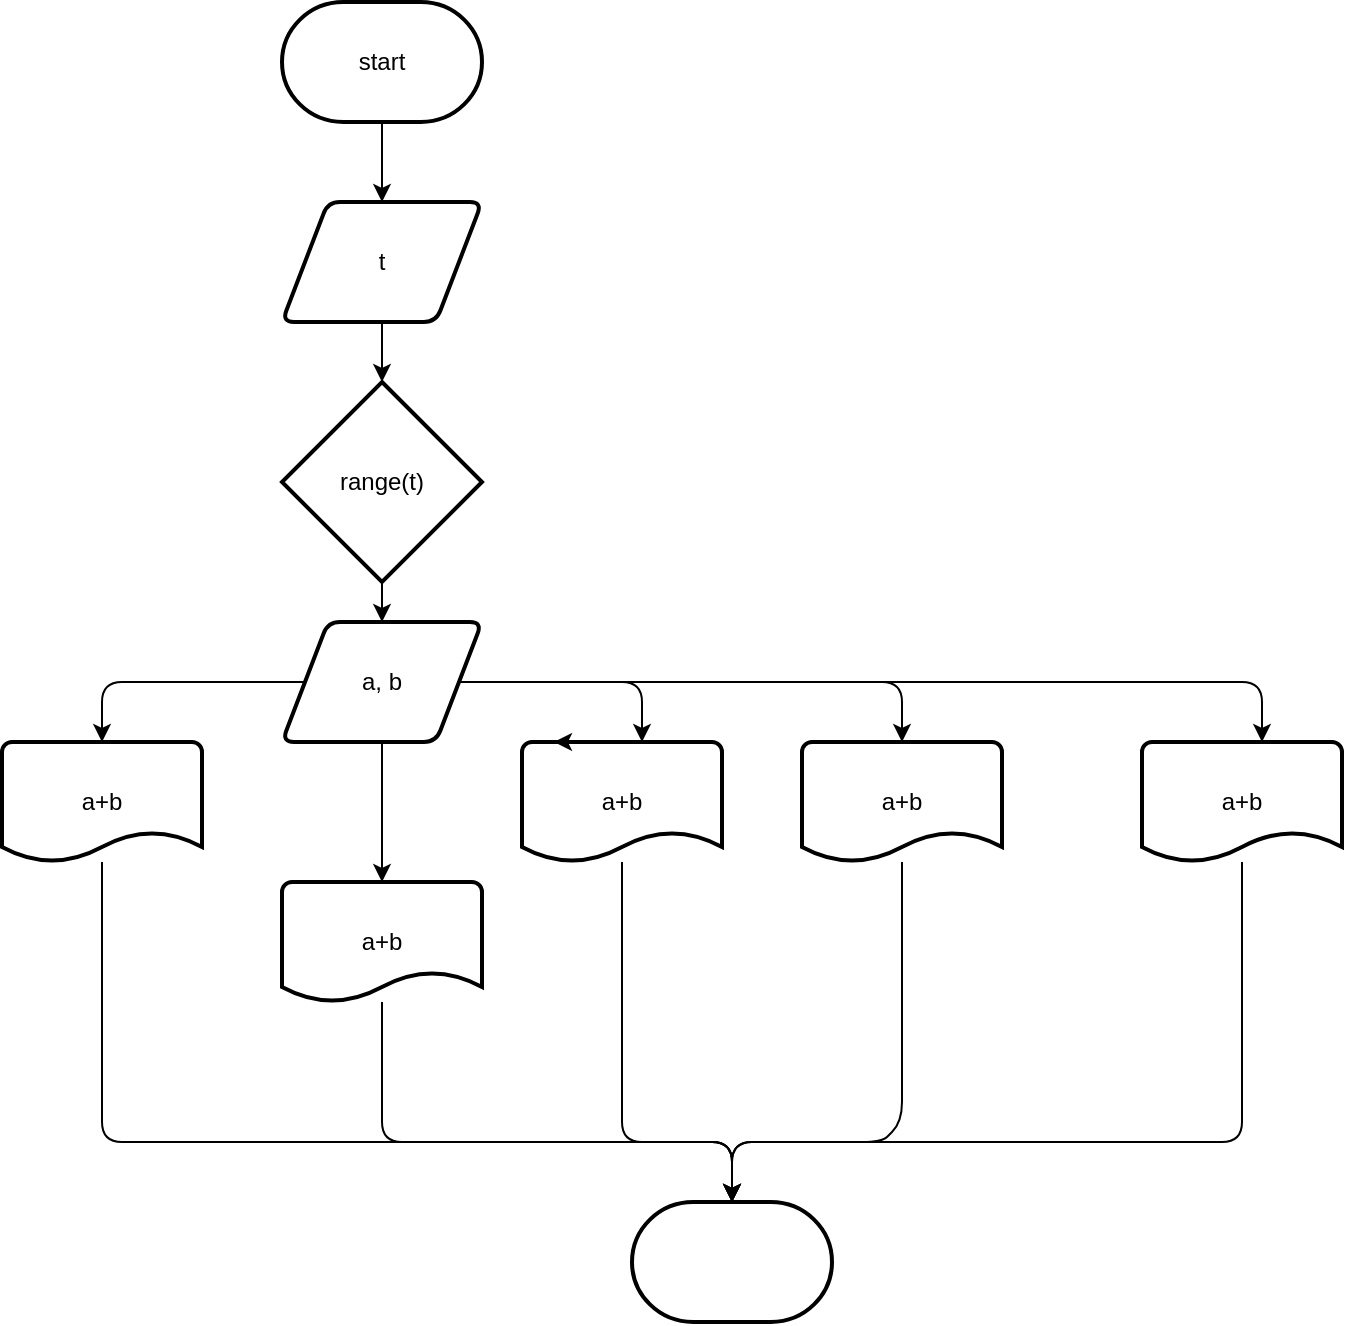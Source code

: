 <mxfile>
    <diagram id="45WitFHikevHjxbNmQfC" name="Page-1">
        <mxGraphModel dx="1204" dy="642" grid="1" gridSize="10" guides="1" tooltips="1" connect="1" arrows="1" fold="1" page="1" pageScale="1" pageWidth="850" pageHeight="1100" math="0" shadow="0">
            <root>
                <mxCell id="0"/>
                <mxCell id="1" parent="0"/>
                <mxCell id="3" style="edgeStyle=none;html=1;entryX=0.5;entryY=0;entryDx=0;entryDy=0;" edge="1" parent="1" source="2" target="4">
                    <mxGeometry relative="1" as="geometry">
                        <mxPoint x="250" y="100" as="targetPoint"/>
                    </mxGeometry>
                </mxCell>
                <mxCell id="2" value="start" style="strokeWidth=2;html=1;shape=mxgraph.flowchart.terminator;whiteSpace=wrap;" vertex="1" parent="1">
                    <mxGeometry x="200" y="10" width="100" height="60" as="geometry"/>
                </mxCell>
                <mxCell id="5" style="edgeStyle=none;html=1;" edge="1" parent="1" source="4">
                    <mxGeometry relative="1" as="geometry">
                        <mxPoint x="250" y="200" as="targetPoint"/>
                    </mxGeometry>
                </mxCell>
                <mxCell id="4" value="t" style="shape=parallelogram;html=1;strokeWidth=2;perimeter=parallelogramPerimeter;whiteSpace=wrap;rounded=1;arcSize=12;size=0.23;" vertex="1" parent="1">
                    <mxGeometry x="200" y="110" width="100" height="60" as="geometry"/>
                </mxCell>
                <mxCell id="7" style="edgeStyle=none;html=1;" edge="1" parent="1" source="6">
                    <mxGeometry relative="1" as="geometry">
                        <mxPoint x="250" y="320" as="targetPoint"/>
                    </mxGeometry>
                </mxCell>
                <mxCell id="6" value="range(t)" style="strokeWidth=2;html=1;shape=mxgraph.flowchart.decision;whiteSpace=wrap;" vertex="1" parent="1">
                    <mxGeometry x="200" y="200" width="100" height="100" as="geometry"/>
                </mxCell>
                <mxCell id="9" style="edgeStyle=none;html=1;" edge="1" parent="1" source="8">
                    <mxGeometry relative="1" as="geometry">
                        <mxPoint x="110" y="380" as="targetPoint"/>
                        <Array as="points">
                            <mxPoint x="110" y="350"/>
                        </Array>
                    </mxGeometry>
                </mxCell>
                <mxCell id="10" style="edgeStyle=none;html=1;" edge="1" parent="1" source="8">
                    <mxGeometry relative="1" as="geometry">
                        <mxPoint x="380" y="380" as="targetPoint"/>
                        <Array as="points">
                            <mxPoint x="380" y="350"/>
                        </Array>
                    </mxGeometry>
                </mxCell>
                <mxCell id="13" style="edgeStyle=none;html=1;" edge="1" parent="1" source="8">
                    <mxGeometry relative="1" as="geometry">
                        <mxPoint x="510" y="380" as="targetPoint"/>
                        <Array as="points">
                            <mxPoint x="510" y="350"/>
                        </Array>
                    </mxGeometry>
                </mxCell>
                <mxCell id="16" style="edgeStyle=none;html=1;" edge="1" parent="1" source="8">
                    <mxGeometry relative="1" as="geometry">
                        <mxPoint x="690" y="380" as="targetPoint"/>
                        <Array as="points">
                            <mxPoint x="690" y="350"/>
                        </Array>
                    </mxGeometry>
                </mxCell>
                <mxCell id="18" style="edgeStyle=none;html=1;" edge="1" parent="1" source="8">
                    <mxGeometry relative="1" as="geometry">
                        <mxPoint x="250" y="450" as="targetPoint"/>
                    </mxGeometry>
                </mxCell>
                <mxCell id="8" value="a, b" style="shape=parallelogram;html=1;strokeWidth=2;perimeter=parallelogramPerimeter;whiteSpace=wrap;rounded=1;arcSize=12;size=0.23;" vertex="1" parent="1">
                    <mxGeometry x="200" y="320" width="100" height="60" as="geometry"/>
                </mxCell>
                <mxCell id="21" style="edgeStyle=none;html=1;entryX=0.5;entryY=0;entryDx=0;entryDy=0;entryPerimeter=0;" edge="1" parent="1" source="11" target="20">
                    <mxGeometry relative="1" as="geometry">
                        <Array as="points">
                            <mxPoint x="110" y="580"/>
                            <mxPoint x="280" y="580"/>
                            <mxPoint x="350" y="580"/>
                            <mxPoint x="425" y="580"/>
                        </Array>
                    </mxGeometry>
                </mxCell>
                <mxCell id="11" value="a+b" style="strokeWidth=2;html=1;shape=mxgraph.flowchart.document2;whiteSpace=wrap;size=0.25;" vertex="1" parent="1">
                    <mxGeometry x="60" y="380" width="100" height="60" as="geometry"/>
                </mxCell>
                <mxCell id="23" style="edgeStyle=none;html=1;entryX=0.5;entryY=0;entryDx=0;entryDy=0;entryPerimeter=0;" edge="1" parent="1" source="12" target="20">
                    <mxGeometry relative="1" as="geometry">
                        <Array as="points">
                            <mxPoint x="370" y="580"/>
                            <mxPoint x="425" y="580"/>
                        </Array>
                    </mxGeometry>
                </mxCell>
                <mxCell id="12" value="a+b" style="strokeWidth=2;html=1;shape=mxgraph.flowchart.document2;whiteSpace=wrap;size=0.25;" vertex="1" parent="1">
                    <mxGeometry x="320" y="380" width="100" height="60" as="geometry"/>
                </mxCell>
                <mxCell id="24" style="edgeStyle=none;html=1;entryX=0.5;entryY=0;entryDx=0;entryDy=0;entryPerimeter=0;" edge="1" parent="1" source="14" target="20">
                    <mxGeometry relative="1" as="geometry">
                        <Array as="points">
                            <mxPoint x="510" y="570"/>
                            <mxPoint x="500" y="580"/>
                            <mxPoint x="425" y="580"/>
                        </Array>
                    </mxGeometry>
                </mxCell>
                <mxCell id="14" value="a+b" style="strokeWidth=2;html=1;shape=mxgraph.flowchart.document2;whiteSpace=wrap;size=0.25;" vertex="1" parent="1">
                    <mxGeometry x="460" y="380" width="100" height="60" as="geometry"/>
                </mxCell>
                <mxCell id="15" style="edgeStyle=none;html=1;exitX=0.25;exitY=0;exitDx=0;exitDy=0;exitPerimeter=0;entryX=0.16;entryY=0;entryDx=0;entryDy=0;entryPerimeter=0;" edge="1" parent="1" source="12" target="12">
                    <mxGeometry relative="1" as="geometry"/>
                </mxCell>
                <mxCell id="25" style="edgeStyle=none;html=1;entryX=0.5;entryY=0;entryDx=0;entryDy=0;entryPerimeter=0;" edge="1" parent="1" source="17" target="20">
                    <mxGeometry relative="1" as="geometry">
                        <Array as="points">
                            <mxPoint x="680" y="580"/>
                            <mxPoint x="425" y="580"/>
                        </Array>
                    </mxGeometry>
                </mxCell>
                <mxCell id="17" value="a+b" style="strokeWidth=2;html=1;shape=mxgraph.flowchart.document2;whiteSpace=wrap;size=0.25;" vertex="1" parent="1">
                    <mxGeometry x="630" y="380" width="100" height="60" as="geometry"/>
                </mxCell>
                <mxCell id="22" style="edgeStyle=none;html=1;entryX=0.5;entryY=0;entryDx=0;entryDy=0;entryPerimeter=0;" edge="1" parent="1" source="19" target="20">
                    <mxGeometry relative="1" as="geometry">
                        <Array as="points">
                            <mxPoint x="250" y="580"/>
                            <mxPoint x="425" y="580"/>
                        </Array>
                    </mxGeometry>
                </mxCell>
                <mxCell id="19" value="a+b" style="strokeWidth=2;html=1;shape=mxgraph.flowchart.document2;whiteSpace=wrap;size=0.25;" vertex="1" parent="1">
                    <mxGeometry x="200" y="450" width="100" height="60" as="geometry"/>
                </mxCell>
                <mxCell id="20" value="" style="strokeWidth=2;html=1;shape=mxgraph.flowchart.terminator;whiteSpace=wrap;" vertex="1" parent="1">
                    <mxGeometry x="375" y="610" width="100" height="60" as="geometry"/>
                </mxCell>
            </root>
        </mxGraphModel>
    </diagram>
</mxfile>